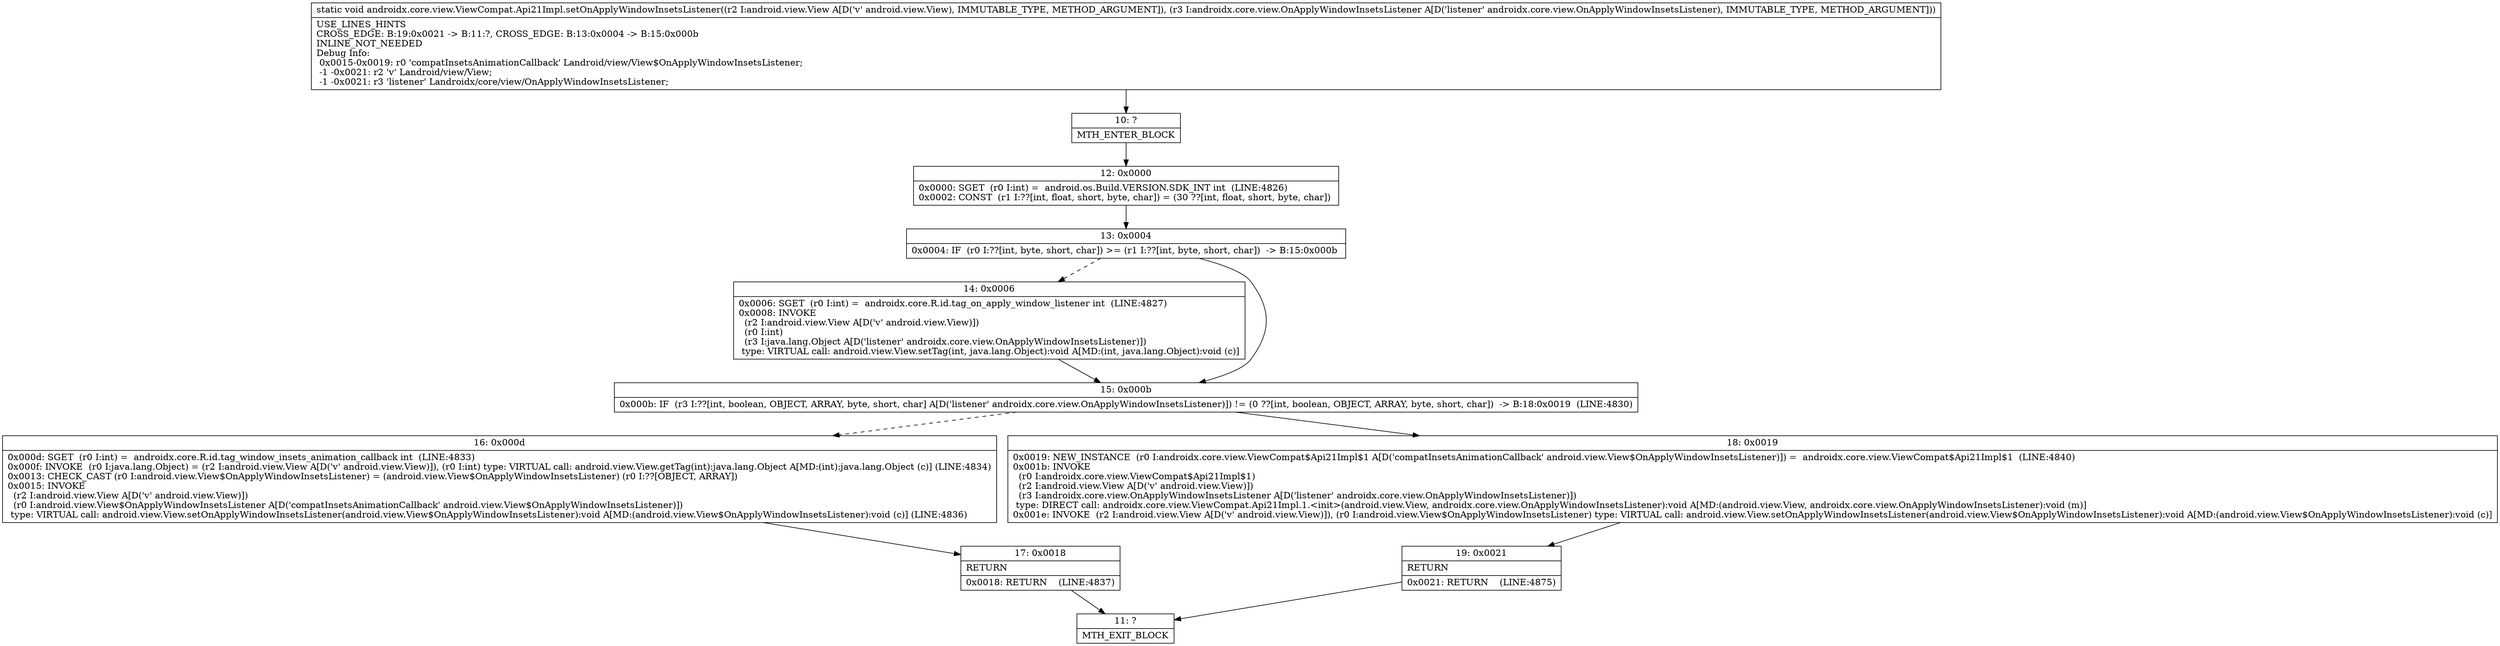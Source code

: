 digraph "CFG forandroidx.core.view.ViewCompat.Api21Impl.setOnApplyWindowInsetsListener(Landroid\/view\/View;Landroidx\/core\/view\/OnApplyWindowInsetsListener;)V" {
Node_10 [shape=record,label="{10\:\ ?|MTH_ENTER_BLOCK\l}"];
Node_12 [shape=record,label="{12\:\ 0x0000|0x0000: SGET  (r0 I:int) =  android.os.Build.VERSION.SDK_INT int  (LINE:4826)\l0x0002: CONST  (r1 I:??[int, float, short, byte, char]) = (30 ??[int, float, short, byte, char]) \l}"];
Node_13 [shape=record,label="{13\:\ 0x0004|0x0004: IF  (r0 I:??[int, byte, short, char]) \>= (r1 I:??[int, byte, short, char])  \-\> B:15:0x000b \l}"];
Node_14 [shape=record,label="{14\:\ 0x0006|0x0006: SGET  (r0 I:int) =  androidx.core.R.id.tag_on_apply_window_listener int  (LINE:4827)\l0x0008: INVOKE  \l  (r2 I:android.view.View A[D('v' android.view.View)])\l  (r0 I:int)\l  (r3 I:java.lang.Object A[D('listener' androidx.core.view.OnApplyWindowInsetsListener)])\l type: VIRTUAL call: android.view.View.setTag(int, java.lang.Object):void A[MD:(int, java.lang.Object):void (c)]\l}"];
Node_15 [shape=record,label="{15\:\ 0x000b|0x000b: IF  (r3 I:??[int, boolean, OBJECT, ARRAY, byte, short, char] A[D('listener' androidx.core.view.OnApplyWindowInsetsListener)]) != (0 ??[int, boolean, OBJECT, ARRAY, byte, short, char])  \-\> B:18:0x0019  (LINE:4830)\l}"];
Node_16 [shape=record,label="{16\:\ 0x000d|0x000d: SGET  (r0 I:int) =  androidx.core.R.id.tag_window_insets_animation_callback int  (LINE:4833)\l0x000f: INVOKE  (r0 I:java.lang.Object) = (r2 I:android.view.View A[D('v' android.view.View)]), (r0 I:int) type: VIRTUAL call: android.view.View.getTag(int):java.lang.Object A[MD:(int):java.lang.Object (c)] (LINE:4834)\l0x0013: CHECK_CAST (r0 I:android.view.View$OnApplyWindowInsetsListener) = (android.view.View$OnApplyWindowInsetsListener) (r0 I:??[OBJECT, ARRAY]) \l0x0015: INVOKE  \l  (r2 I:android.view.View A[D('v' android.view.View)])\l  (r0 I:android.view.View$OnApplyWindowInsetsListener A[D('compatInsetsAnimationCallback' android.view.View$OnApplyWindowInsetsListener)])\l type: VIRTUAL call: android.view.View.setOnApplyWindowInsetsListener(android.view.View$OnApplyWindowInsetsListener):void A[MD:(android.view.View$OnApplyWindowInsetsListener):void (c)] (LINE:4836)\l}"];
Node_17 [shape=record,label="{17\:\ 0x0018|RETURN\l|0x0018: RETURN    (LINE:4837)\l}"];
Node_11 [shape=record,label="{11\:\ ?|MTH_EXIT_BLOCK\l}"];
Node_18 [shape=record,label="{18\:\ 0x0019|0x0019: NEW_INSTANCE  (r0 I:androidx.core.view.ViewCompat$Api21Impl$1 A[D('compatInsetsAnimationCallback' android.view.View$OnApplyWindowInsetsListener)]) =  androidx.core.view.ViewCompat$Api21Impl$1  (LINE:4840)\l0x001b: INVOKE  \l  (r0 I:androidx.core.view.ViewCompat$Api21Impl$1)\l  (r2 I:android.view.View A[D('v' android.view.View)])\l  (r3 I:androidx.core.view.OnApplyWindowInsetsListener A[D('listener' androidx.core.view.OnApplyWindowInsetsListener)])\l type: DIRECT call: androidx.core.view.ViewCompat.Api21Impl.1.\<init\>(android.view.View, androidx.core.view.OnApplyWindowInsetsListener):void A[MD:(android.view.View, androidx.core.view.OnApplyWindowInsetsListener):void (m)]\l0x001e: INVOKE  (r2 I:android.view.View A[D('v' android.view.View)]), (r0 I:android.view.View$OnApplyWindowInsetsListener) type: VIRTUAL call: android.view.View.setOnApplyWindowInsetsListener(android.view.View$OnApplyWindowInsetsListener):void A[MD:(android.view.View$OnApplyWindowInsetsListener):void (c)]\l}"];
Node_19 [shape=record,label="{19\:\ 0x0021|RETURN\l|0x0021: RETURN    (LINE:4875)\l}"];
MethodNode[shape=record,label="{static void androidx.core.view.ViewCompat.Api21Impl.setOnApplyWindowInsetsListener((r2 I:android.view.View A[D('v' android.view.View), IMMUTABLE_TYPE, METHOD_ARGUMENT]), (r3 I:androidx.core.view.OnApplyWindowInsetsListener A[D('listener' androidx.core.view.OnApplyWindowInsetsListener), IMMUTABLE_TYPE, METHOD_ARGUMENT]))  | USE_LINES_HINTS\lCROSS_EDGE: B:19:0x0021 \-\> B:11:?, CROSS_EDGE: B:13:0x0004 \-\> B:15:0x000b\lINLINE_NOT_NEEDED\lDebug Info:\l  0x0015\-0x0019: r0 'compatInsetsAnimationCallback' Landroid\/view\/View$OnApplyWindowInsetsListener;\l  \-1 \-0x0021: r2 'v' Landroid\/view\/View;\l  \-1 \-0x0021: r3 'listener' Landroidx\/core\/view\/OnApplyWindowInsetsListener;\l}"];
MethodNode -> Node_10;Node_10 -> Node_12;
Node_12 -> Node_13;
Node_13 -> Node_14[style=dashed];
Node_13 -> Node_15;
Node_14 -> Node_15;
Node_15 -> Node_16[style=dashed];
Node_15 -> Node_18;
Node_16 -> Node_17;
Node_17 -> Node_11;
Node_18 -> Node_19;
Node_19 -> Node_11;
}

